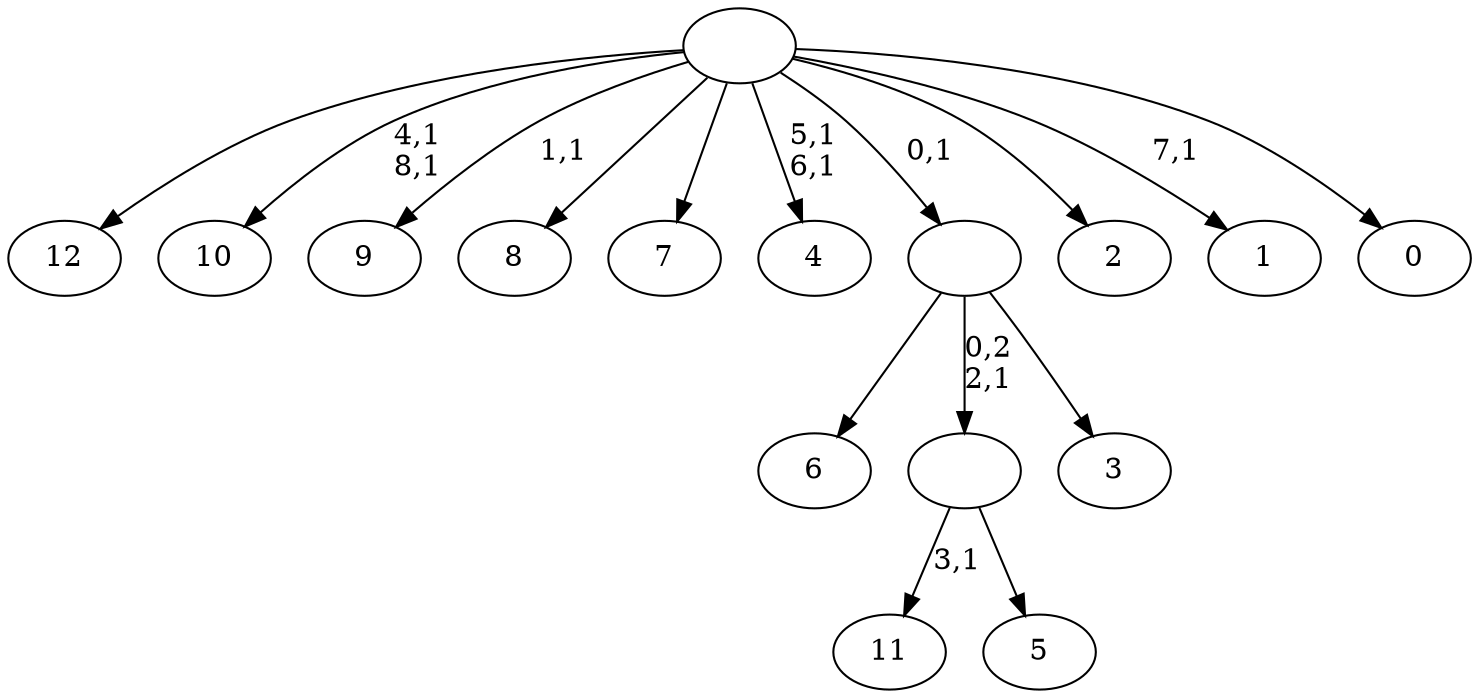 digraph T {
	22 [label="12"]
	21 [label="11"]
	19 [label="10"]
	16 [label="9"]
	14 [label="8"]
	13 [label="7"]
	12 [label="6"]
	11 [label="5"]
	10 [label=""]
	9 [label="4"]
	6 [label="3"]
	5 [label=""]
	4 [label="2"]
	3 [label="1"]
	1 [label="0"]
	0 [label=""]
	10 -> 21 [label="3,1"]
	10 -> 11 [label=""]
	5 -> 12 [label=""]
	5 -> 10 [label="0,2\n2,1"]
	5 -> 6 [label=""]
	0 -> 3 [label="7,1"]
	0 -> 9 [label="5,1\n6,1"]
	0 -> 16 [label="1,1"]
	0 -> 19 [label="4,1\n8,1"]
	0 -> 22 [label=""]
	0 -> 14 [label=""]
	0 -> 13 [label=""]
	0 -> 5 [label="0,1"]
	0 -> 4 [label=""]
	0 -> 1 [label=""]
}
